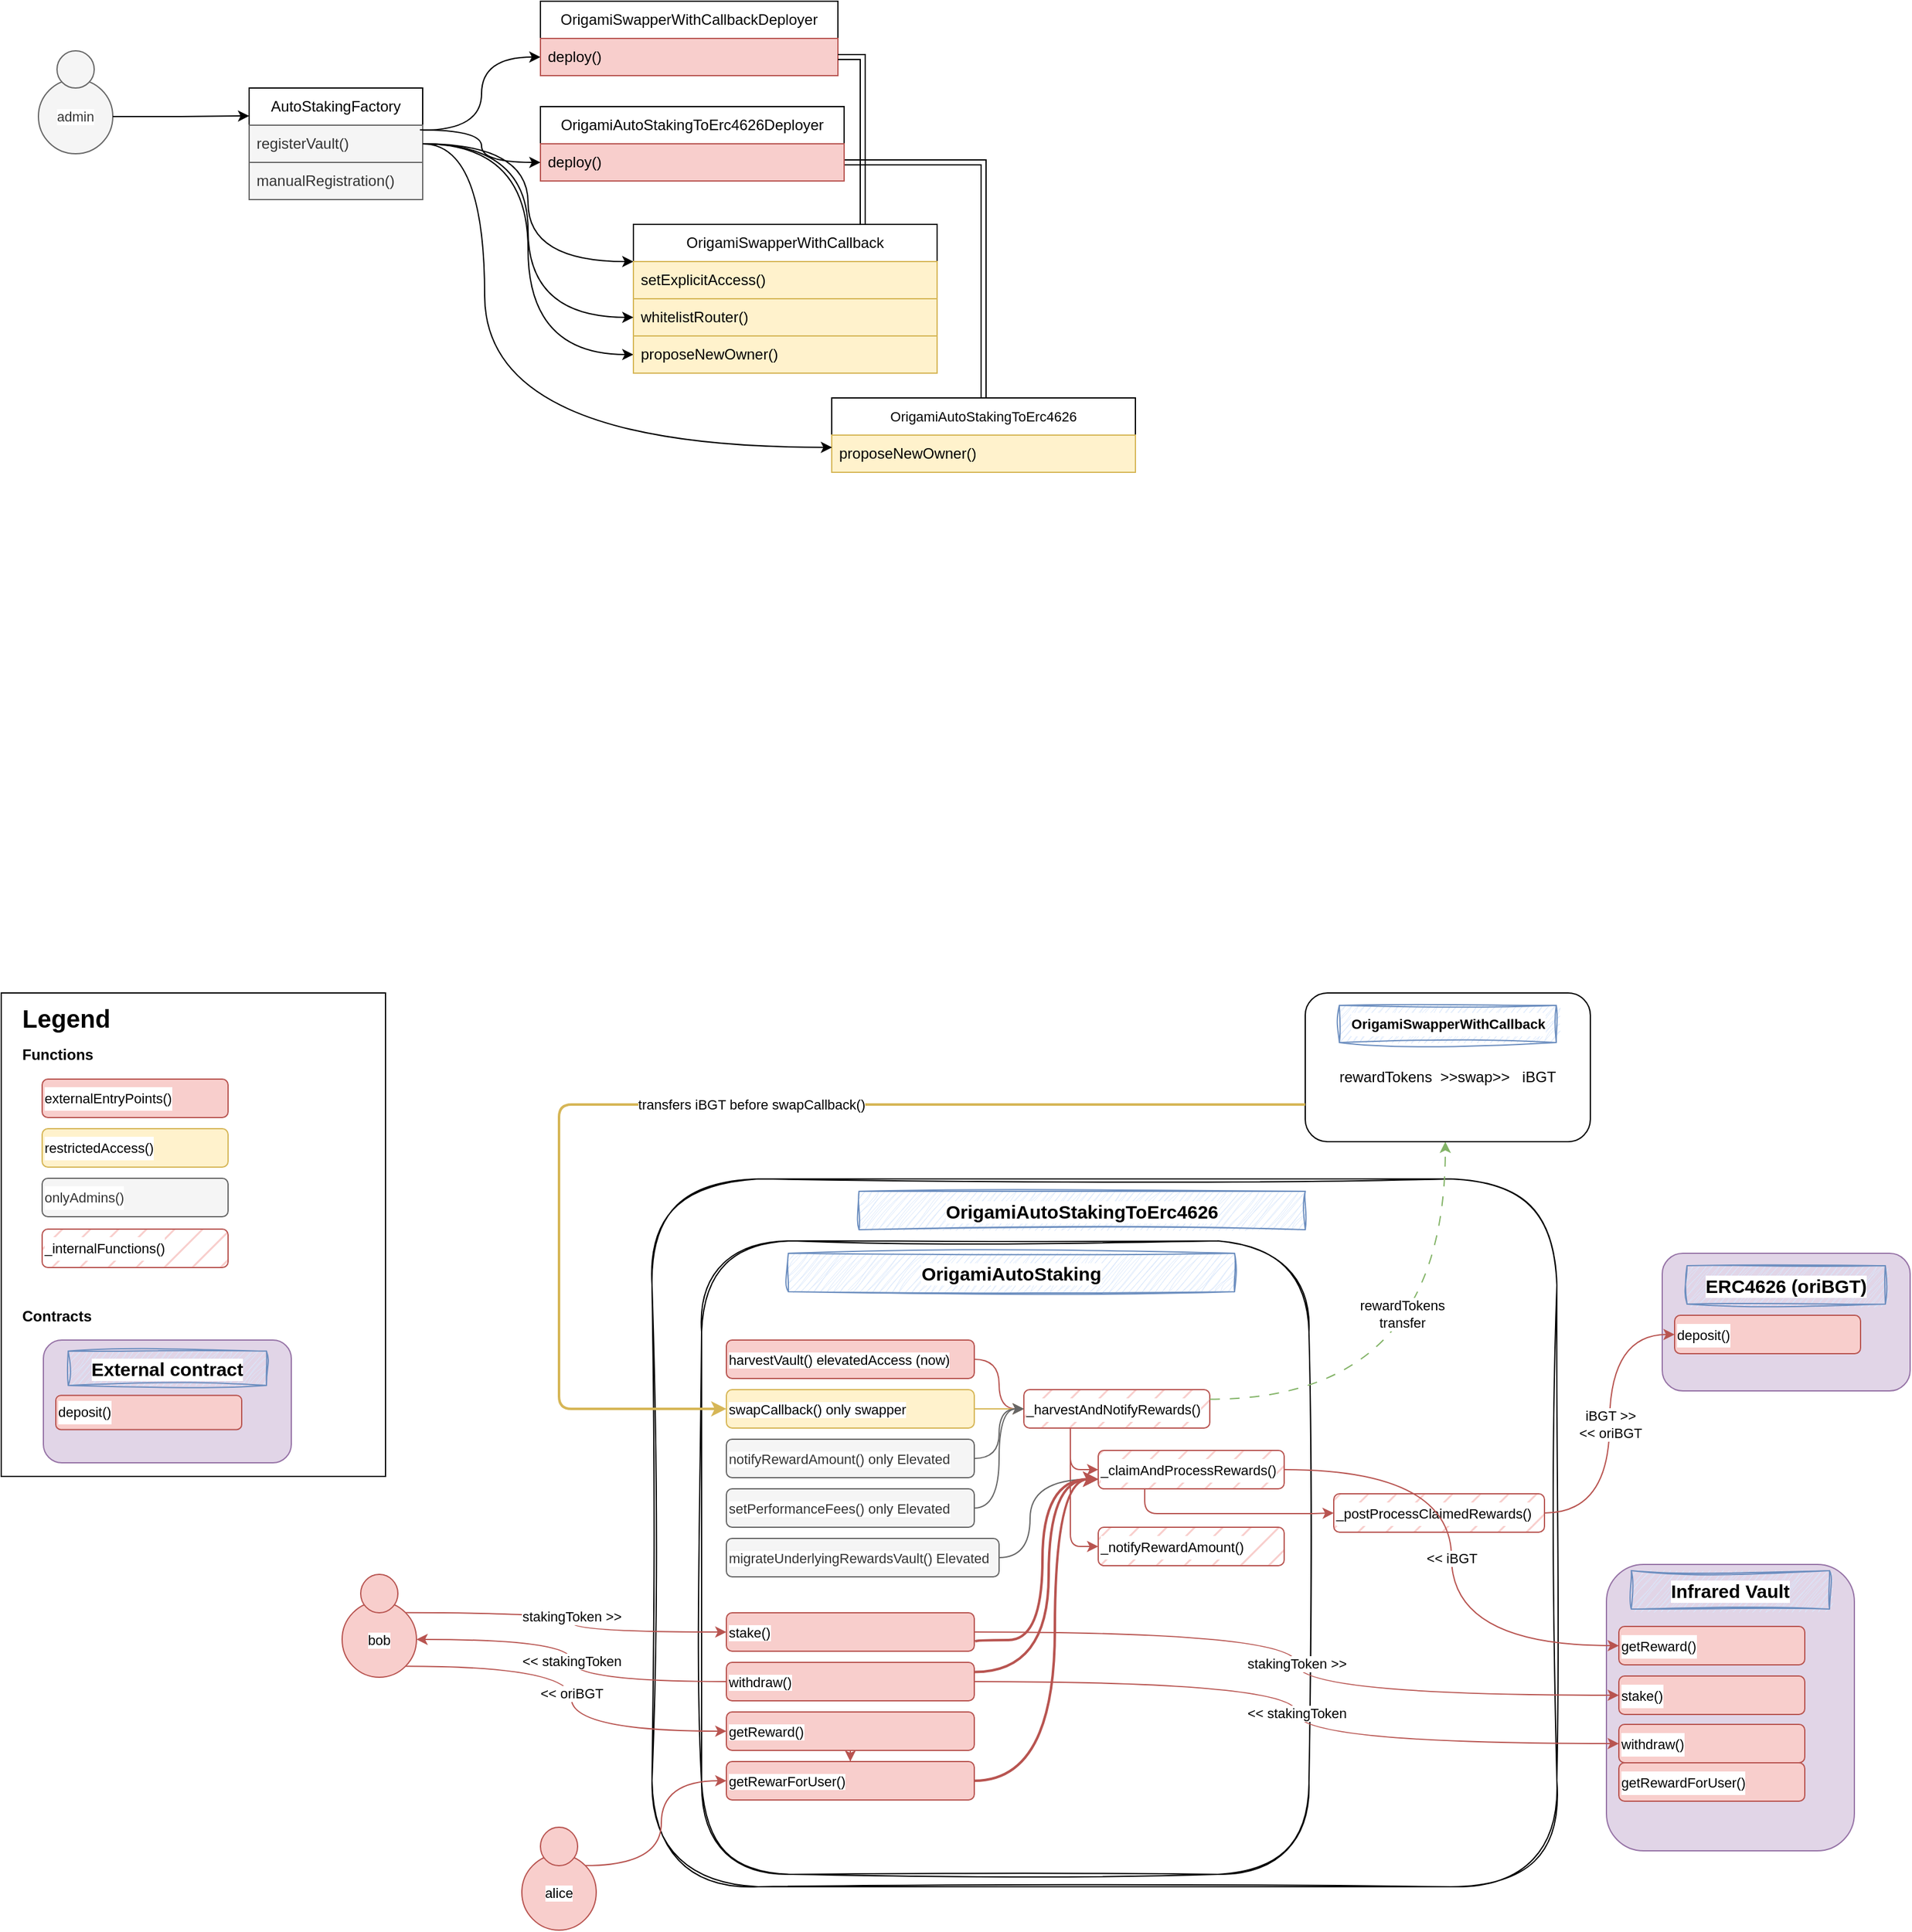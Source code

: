 <mxfile version="27.0.2">
  <diagram name="Page-1" id="32Vy3Me06aRy9Lsva1js">
    <mxGraphModel dx="2870" dy="1203" grid="1" gridSize="10" guides="1" tooltips="1" connect="1" arrows="1" fold="1" page="1" pageScale="1" pageWidth="850" pageHeight="1100" math="0" shadow="0">
      <root>
        <mxCell id="0" />
        <mxCell id="1" parent="0" />
        <mxCell id="oND8uqXEmlILKtB4z8An-140" value="" style="rounded=1;whiteSpace=wrap;html=1;fontFamily=Helvetica;fontSize=11;fontColor=default;labelBackgroundColor=default;sketch=1;curveFitting=1;jiggle=2;" parent="1" vertex="1">
          <mxGeometry x="395" y="1090" width="730" height="571" as="geometry" />
        </mxCell>
        <mxCell id="AB6jPQtodKQVOQrO7ifA-14" style="edgeStyle=orthogonalEdgeStyle;rounded=0;orthogonalLoop=1;jettySize=auto;html=1;exitX=1;exitY=0.133;exitDx=0;exitDy=0;curved=1;exitPerimeter=0;" parent="1" source="AB6jPQtodKQVOQrO7ifA-3" target="AB6jPQtodKQVOQrO7ifA-11" edge="1">
          <mxGeometry relative="1" as="geometry" />
        </mxCell>
        <mxCell id="MFXsXubU9WuHbZtoJDCH-28" style="edgeStyle=orthogonalEdgeStyle;shape=connector;curved=1;rounded=0;orthogonalLoop=1;jettySize=auto;html=1;exitX=1;exitY=0.5;exitDx=0;exitDy=0;entryX=0;entryY=0.5;entryDx=0;entryDy=0;strokeColor=default;align=center;verticalAlign=middle;fontFamily=Helvetica;fontSize=11;fontColor=default;labelBackgroundColor=default;endArrow=classic;" parent="1" source="AB6jPQtodKQVOQrO7ifA-2" target="MFXsXubU9WuHbZtoJDCH-27" edge="1">
          <mxGeometry relative="1" as="geometry" />
        </mxCell>
        <mxCell id="AB6jPQtodKQVOQrO7ifA-2" value="AutoStakingFactory" style="swimlane;fontStyle=0;childLayout=stackLayout;horizontal=1;startSize=30;horizontalStack=0;resizeParent=1;resizeParentMax=0;resizeLast=0;collapsible=1;marginBottom=0;whiteSpace=wrap;html=1;" parent="1" vertex="1">
          <mxGeometry x="70" y="210" width="140" height="90" as="geometry" />
        </mxCell>
        <mxCell id="AB6jPQtodKQVOQrO7ifA-3" value="registerVault()" style="text;strokeColor=#666666;fillColor=#f5f5f5;align=left;verticalAlign=middle;spacingLeft=4;spacingRight=4;overflow=hidden;points=[[0,0.5],[1,0.5]];portConstraint=eastwest;rotatable=0;whiteSpace=wrap;html=1;fontColor=#333333;" parent="AB6jPQtodKQVOQrO7ifA-2" vertex="1">
          <mxGeometry y="30" width="140" height="30" as="geometry" />
        </mxCell>
        <mxCell id="AB6jPQtodKQVOQrO7ifA-4" value="manualRegistration()" style="text;strokeColor=#666666;fillColor=#f5f5f5;align=left;verticalAlign=middle;spacingLeft=4;spacingRight=4;overflow=hidden;points=[[0,0.5],[1,0.5]];portConstraint=eastwest;rotatable=0;whiteSpace=wrap;html=1;fontColor=#333333;" parent="AB6jPQtodKQVOQrO7ifA-2" vertex="1">
          <mxGeometry y="60" width="140" height="30" as="geometry" />
        </mxCell>
        <mxCell id="AB6jPQtodKQVOQrO7ifA-15" style="edgeStyle=orthogonalEdgeStyle;rounded=0;orthogonalLoop=1;jettySize=auto;html=1;exitX=1;exitY=0.5;exitDx=0;exitDy=0;" parent="AB6jPQtodKQVOQrO7ifA-2" source="AB6jPQtodKQVOQrO7ifA-2" target="AB6jPQtodKQVOQrO7ifA-3" edge="1">
          <mxGeometry relative="1" as="geometry" />
        </mxCell>
        <mxCell id="AB6jPQtodKQVOQrO7ifA-10" value="&lt;div style=&quot;line-height: 19px;&quot;&gt;OrigamiSwapperWithCallbackDeployer&lt;/div&gt;" style="swimlane;fontStyle=0;childLayout=stackLayout;horizontal=1;startSize=30;horizontalStack=0;resizeParent=1;resizeParentMax=0;resizeLast=0;collapsible=1;marginBottom=0;whiteSpace=wrap;html=1;" parent="1" vertex="1">
          <mxGeometry x="305" y="140" width="240" height="60" as="geometry" />
        </mxCell>
        <mxCell id="AB6jPQtodKQVOQrO7ifA-11" value="deploy()" style="text;strokeColor=#b85450;fillColor=#f8cecc;align=left;verticalAlign=middle;spacingLeft=4;spacingRight=4;overflow=hidden;points=[[0,0.5],[1,0.5]];portConstraint=eastwest;rotatable=0;whiteSpace=wrap;html=1;" parent="AB6jPQtodKQVOQrO7ifA-10" vertex="1">
          <mxGeometry y="30" width="240" height="30" as="geometry" />
        </mxCell>
        <mxCell id="AB6jPQtodKQVOQrO7ifA-31" style="edgeStyle=orthogonalEdgeStyle;shape=link;curved=1;rounded=0;orthogonalLoop=1;jettySize=auto;html=1;exitX=1;exitY=0.5;exitDx=0;exitDy=0;entryX=0.5;entryY=0;entryDx=0;entryDy=0;strokeColor=default;align=center;verticalAlign=middle;fontFamily=Helvetica;fontSize=11;fontColor=default;labelBackgroundColor=default;endArrow=classic;" parent="1" source="AB6jPQtodKQVOQrO7ifA-7" target="MFXsXubU9WuHbZtoJDCH-29" edge="1">
          <mxGeometry relative="1" as="geometry">
            <mxPoint x="675" y="270" as="targetPoint" />
          </mxGeometry>
        </mxCell>
        <mxCell id="oND8uqXEmlILKtB4z8An-110" value="" style="rounded=1;whiteSpace=wrap;html=1;fontFamily=Helvetica;fontSize=11;fontColor=default;labelBackgroundColor=default;sketch=1;curveFitting=1;jiggle=2;" parent="1" vertex="1">
          <mxGeometry x="435" y="1140" width="490" height="511" as="geometry" />
        </mxCell>
        <mxCell id="oND8uqXEmlILKtB4z8An-111" value="&lt;font style=&quot;font-size: 15px;&quot;&gt;&lt;b&gt;OrigamiAutoStaking&lt;/b&gt;&lt;/font&gt;" style="text;html=1;align=center;verticalAlign=middle;whiteSpace=wrap;rounded=0;fontFamily=Helvetica;fontSize=11;labelBackgroundColor=default;fillColor=#dae8fc;strokeColor=#6c8ebf;fillStyle=auto;glass=0;sketch=1;curveFitting=1;jiggle=2;" parent="1" vertex="1">
          <mxGeometry x="505" y="1150" width="360" height="31" as="geometry" />
        </mxCell>
        <mxCell id="oND8uqXEmlILKtB4z8An-115" style="edgeStyle=orthogonalEdgeStyle;shape=connector;curved=1;rounded=0;orthogonalLoop=1;jettySize=auto;html=1;exitX=1;exitY=0.5;exitDx=0;exitDy=0;entryX=0;entryY=0.5;entryDx=0;entryDy=0;strokeColor=#b85450;align=center;verticalAlign=middle;fontFamily=Helvetica;fontSize=11;fontColor=default;labelBackgroundColor=default;endArrow=classic;fillColor=#f8cecc;" parent="1" source="oND8uqXEmlILKtB4z8An-112" target="oND8uqXEmlILKtB4z8An-114" edge="1">
          <mxGeometry relative="1" as="geometry" />
        </mxCell>
        <mxCell id="oND8uqXEmlILKtB4z8An-112" value="harvestVault() elevatedAccess (now)" style="rounded=1;whiteSpace=wrap;html=1;fontFamily=Helvetica;fontSize=11;labelBackgroundColor=default;fillColor=#f8cecc;strokeColor=#b85450;align=left;" parent="1" vertex="1">
          <mxGeometry x="455" y="1220" width="200" height="31" as="geometry" />
        </mxCell>
        <mxCell id="oND8uqXEmlILKtB4z8An-151" style="edgeStyle=orthogonalEdgeStyle;shape=connector;curved=1;rounded=0;orthogonalLoop=1;jettySize=auto;html=1;exitX=1;exitY=0.5;exitDx=0;exitDy=0;entryX=0;entryY=0.5;entryDx=0;entryDy=0;strokeColor=#d6b656;align=center;verticalAlign=middle;fontFamily=Helvetica;fontSize=11;fontColor=default;labelBackgroundColor=default;endArrow=classic;fillColor=#fff2cc;" parent="1" source="oND8uqXEmlILKtB4z8An-113" target="oND8uqXEmlILKtB4z8An-114" edge="1">
          <mxGeometry relative="1" as="geometry" />
        </mxCell>
        <mxCell id="oND8uqXEmlILKtB4z8An-113" value="swapCallback() only swapper" style="rounded=1;whiteSpace=wrap;html=1;fontFamily=Helvetica;fontSize=11;labelBackgroundColor=default;fillColor=#fff2cc;strokeColor=#d6b656;align=left;" parent="1" vertex="1">
          <mxGeometry x="455" y="1260" width="200" height="31" as="geometry" />
        </mxCell>
        <mxCell id="oND8uqXEmlILKtB4z8An-119" style="edgeStyle=orthogonalEdgeStyle;shape=connector;curved=0;rounded=1;orthogonalLoop=1;jettySize=auto;html=1;exitX=0.25;exitY=1;exitDx=0;exitDy=0;entryX=0;entryY=0.5;entryDx=0;entryDy=0;strokeColor=#b85450;align=center;verticalAlign=middle;fontFamily=Helvetica;fontSize=11;fontColor=default;labelBackgroundColor=default;endArrow=classic;fillColor=#f8cecc;" parent="1" source="oND8uqXEmlILKtB4z8An-114" target="oND8uqXEmlILKtB4z8An-116" edge="1">
          <mxGeometry relative="1" as="geometry" />
        </mxCell>
        <mxCell id="oND8uqXEmlILKtB4z8An-120" style="edgeStyle=orthogonalEdgeStyle;shape=connector;curved=0;rounded=1;orthogonalLoop=1;jettySize=auto;html=1;exitX=0.25;exitY=1;exitDx=0;exitDy=0;entryX=0;entryY=0.5;entryDx=0;entryDy=0;strokeColor=#b85450;align=center;verticalAlign=middle;fontFamily=Helvetica;fontSize=11;fontColor=default;labelBackgroundColor=default;endArrow=classic;fillColor=#f8cecc;" parent="1" source="oND8uqXEmlILKtB4z8An-114" target="oND8uqXEmlILKtB4z8An-118" edge="1">
          <mxGeometry relative="1" as="geometry" />
        </mxCell>
        <mxCell id="oND8uqXEmlILKtB4z8An-114" value="&lt;div style=&quot;line-height: 19px;&quot;&gt;_harvestAndNotifyRewards()&lt;/div&gt;" style="rounded=1;whiteSpace=wrap;html=1;fontFamily=Helvetica;fontSize=11;labelBackgroundColor=default;align=left;fillColor=#f8cecc;strokeColor=#b85450;fillStyle=hatch;glass=0;" parent="1" vertex="1">
          <mxGeometry x="695" y="1260" width="150" height="31" as="geometry" />
        </mxCell>
        <mxCell id="oND8uqXEmlILKtB4z8An-127" style="edgeStyle=orthogonalEdgeStyle;shape=connector;curved=0;rounded=1;orthogonalLoop=1;jettySize=auto;html=1;exitX=0.25;exitY=1;exitDx=0;exitDy=0;entryX=0;entryY=0.5;entryDx=0;entryDy=0;strokeColor=#b85450;align=center;verticalAlign=middle;fontFamily=Helvetica;fontSize=11;fontColor=default;labelBackgroundColor=default;endArrow=classic;fillColor=#f8cecc;" parent="1" source="oND8uqXEmlILKtB4z8An-116" target="oND8uqXEmlILKtB4z8An-125" edge="1">
          <mxGeometry relative="1" as="geometry" />
        </mxCell>
        <mxCell id="MFXsXubU9WuHbZtoJDCH-5" value="rewardTokens&lt;div&gt;transfer&lt;/div&gt;" style="edgeStyle=orthogonalEdgeStyle;rounded=0;orthogonalLoop=1;jettySize=auto;html=1;exitX=1;exitY=0.25;exitDx=0;exitDy=0;curved=1;dashed=1;dashPattern=8 8;fillColor=#d5e8d4;strokeColor=#82b366;" parent="1" source="oND8uqXEmlILKtB4z8An-114" target="MFXsXubU9WuHbZtoJDCH-1" edge="1">
          <mxGeometry x="0.299" y="35" relative="1" as="geometry">
            <Array as="points">
              <mxPoint x="1035" y="1268" />
            </Array>
            <mxPoint as="offset" />
          </mxGeometry>
        </mxCell>
        <mxCell id="oND8uqXEmlILKtB4z8An-116" value="&lt;div style=&quot;line-height: 19px;&quot;&gt;&lt;div style=&quot;line-height: 19px;&quot;&gt;_claimAndProcessRewards()&lt;/div&gt;&lt;/div&gt;" style="rounded=1;whiteSpace=wrap;html=1;fontFamily=Helvetica;fontSize=11;labelBackgroundColor=default;align=left;fillColor=#f8cecc;strokeColor=#b85450;fillStyle=hatch;glass=0;" parent="1" vertex="1">
          <mxGeometry x="755" y="1309" width="150" height="31" as="geometry" />
        </mxCell>
        <mxCell id="oND8uqXEmlILKtB4z8An-118" value="&lt;div style=&quot;line-height: 19px;&quot;&gt;&lt;div style=&quot;line-height: 19px;&quot;&gt;&lt;div style=&quot;line-height: 19px;&quot;&gt;_notifyRewardAmount()&lt;/div&gt;&lt;/div&gt;&lt;/div&gt;" style="rounded=1;whiteSpace=wrap;html=1;fontFamily=Helvetica;fontSize=11;labelBackgroundColor=default;align=left;fillColor=#f8cecc;strokeColor=#b85450;fillStyle=hatch;glass=0;" parent="1" vertex="1">
          <mxGeometry x="755" y="1371" width="150" height="31" as="geometry" />
        </mxCell>
        <mxCell id="oND8uqXEmlILKtB4z8An-125" value="&lt;div style=&quot;line-height: 19px;&quot;&gt;&lt;div style=&quot;line-height: 19px;&quot;&gt;&lt;div style=&quot;line-height: 19px;&quot;&gt;_postProcessClaimedRewards()&lt;/div&gt;&lt;/div&gt;&lt;/div&gt;" style="rounded=1;whiteSpace=wrap;html=1;fontFamily=Helvetica;fontSize=11;labelBackgroundColor=default;align=left;fillColor=#f8cecc;strokeColor=#b85450;fillStyle=hatch;glass=0;" parent="1" vertex="1">
          <mxGeometry x="945" y="1344" width="170" height="31" as="geometry" />
        </mxCell>
        <mxCell id="oND8uqXEmlILKtB4z8An-141" value="&lt;font style=&quot;font-size: 15px;&quot;&gt;&lt;b&gt;OrigamiAutoStakingToErc4626&lt;/b&gt;&lt;/font&gt;" style="text;html=1;align=center;verticalAlign=middle;whiteSpace=wrap;rounded=0;fontFamily=Helvetica;fontSize=11;labelBackgroundColor=default;fillColor=#dae8fc;strokeColor=#6c8ebf;fillStyle=auto;glass=0;sketch=1;curveFitting=1;jiggle=2;" parent="1" vertex="1">
          <mxGeometry x="562" y="1100" width="360" height="31" as="geometry" />
        </mxCell>
        <mxCell id="oND8uqXEmlILKtB4z8An-145" value="" style="group" parent="1" vertex="1" connectable="0">
          <mxGeometry x="1165" y="1401" width="200" height="231" as="geometry" />
        </mxCell>
        <mxCell id="oND8uqXEmlILKtB4z8An-121" value="" style="rounded=1;whiteSpace=wrap;html=1;fontFamily=Helvetica;fontSize=11;labelBackgroundColor=default;fillColor=#e1d5e7;strokeColor=#9673a6;" parent="oND8uqXEmlILKtB4z8An-145" vertex="1">
          <mxGeometry width="200" height="231" as="geometry" />
        </mxCell>
        <mxCell id="oND8uqXEmlILKtB4z8An-122" value="&lt;font style=&quot;font-size: 15px;&quot;&gt;&lt;b&gt;Infrared Vault&lt;/b&gt;&lt;/font&gt;" style="text;html=1;align=center;verticalAlign=middle;whiteSpace=wrap;rounded=0;fontFamily=Helvetica;fontSize=11;labelBackgroundColor=default;fillColor=#dae8fc;strokeColor=#6c8ebf;fillStyle=auto;glass=0;sketch=1;curveFitting=1;jiggle=2;" parent="oND8uqXEmlILKtB4z8An-145" vertex="1">
          <mxGeometry x="20" y="5" width="160" height="31" as="geometry" />
        </mxCell>
        <mxCell id="oND8uqXEmlILKtB4z8An-123" value="&lt;div style=&quot;line-height: 19px;&quot;&gt;getReward()&lt;/div&gt;" style="rounded=1;whiteSpace=wrap;html=1;fontFamily=Helvetica;fontSize=11;labelBackgroundColor=default;align=left;fillColor=#f8cecc;strokeColor=#b85450;fillStyle=auto;glass=0;" parent="oND8uqXEmlILKtB4z8An-145" vertex="1">
          <mxGeometry x="10" y="50" width="150" height="31" as="geometry" />
        </mxCell>
        <mxCell id="oND8uqXEmlILKtB4z8An-166" value="&lt;div style=&quot;line-height: 19px;&quot;&gt;stake()&lt;/div&gt;" style="rounded=1;whiteSpace=wrap;html=1;fontFamily=Helvetica;fontSize=11;labelBackgroundColor=default;align=left;fillColor=#f8cecc;strokeColor=#b85450;fillStyle=auto;glass=0;" parent="oND8uqXEmlILKtB4z8An-145" vertex="1">
          <mxGeometry x="10" y="90" width="150" height="31" as="geometry" />
        </mxCell>
        <mxCell id="oND8uqXEmlILKtB4z8An-173" value="&lt;div style=&quot;line-height: 19px;&quot;&gt;withdraw()&lt;/div&gt;" style="rounded=1;whiteSpace=wrap;html=1;fontFamily=Helvetica;fontSize=11;labelBackgroundColor=default;align=left;fillColor=#f8cecc;strokeColor=#b85450;fillStyle=auto;glass=0;" parent="oND8uqXEmlILKtB4z8An-145" vertex="1">
          <mxGeometry x="10" y="129" width="150" height="31" as="geometry" />
        </mxCell>
        <mxCell id="oND8uqXEmlILKtB4z8An-186" value="&lt;div style=&quot;line-height: 19px;&quot;&gt;getRewardForUser()&lt;/div&gt;" style="rounded=1;whiteSpace=wrap;html=1;fontFamily=Helvetica;fontSize=11;labelBackgroundColor=default;align=left;fillColor=#f8cecc;strokeColor=#b85450;fillStyle=auto;glass=0;" parent="oND8uqXEmlILKtB4z8An-145" vertex="1">
          <mxGeometry x="10" y="160" width="150" height="31" as="geometry" />
        </mxCell>
        <mxCell id="oND8uqXEmlILKtB4z8An-124" value="&amp;lt;&amp;lt; iBGT" style="edgeStyle=orthogonalEdgeStyle;shape=connector;curved=1;rounded=0;orthogonalLoop=1;jettySize=auto;html=1;exitX=1;exitY=0.5;exitDx=0;exitDy=0;entryX=0;entryY=0.5;entryDx=0;entryDy=0;strokeColor=#b85450;align=center;verticalAlign=middle;fontFamily=Helvetica;fontSize=11;fontColor=default;labelBackgroundColor=default;endArrow=classic;fillColor=#f8cecc;" parent="1" source="oND8uqXEmlILKtB4z8An-116" target="oND8uqXEmlILKtB4z8An-123" edge="1">
          <mxGeometry relative="1" as="geometry" />
        </mxCell>
        <mxCell id="oND8uqXEmlILKtB4z8An-146" value="" style="group" parent="1" vertex="1" connectable="0">
          <mxGeometry x="1210" y="1150" width="200" height="111" as="geometry" />
        </mxCell>
        <mxCell id="oND8uqXEmlILKtB4z8An-147" value="" style="rounded=1;whiteSpace=wrap;html=1;fontFamily=Helvetica;fontSize=11;labelBackgroundColor=default;fillColor=#e1d5e7;strokeColor=#9673a6;" parent="oND8uqXEmlILKtB4z8An-146" vertex="1">
          <mxGeometry width="200" height="111" as="geometry" />
        </mxCell>
        <mxCell id="oND8uqXEmlILKtB4z8An-148" value="&lt;font style=&quot;font-size: 15px;&quot;&gt;&lt;b&gt;ERC4626 (oriBGT)&lt;/b&gt;&lt;/font&gt;" style="text;html=1;align=center;verticalAlign=middle;whiteSpace=wrap;rounded=0;fontFamily=Helvetica;fontSize=11;labelBackgroundColor=default;fillColor=#dae8fc;strokeColor=#6c8ebf;fillStyle=auto;glass=0;sketch=1;curveFitting=1;jiggle=2;" parent="oND8uqXEmlILKtB4z8An-146" vertex="1">
          <mxGeometry x="20" y="10" width="160" height="31" as="geometry" />
        </mxCell>
        <mxCell id="oND8uqXEmlILKtB4z8An-149" value="&lt;div style=&quot;line-height: 19px;&quot;&gt;deposit()&lt;/div&gt;" style="rounded=1;whiteSpace=wrap;html=1;fontFamily=Helvetica;fontSize=11;labelBackgroundColor=default;align=left;fillColor=#f8cecc;strokeColor=#b85450;fillStyle=auto;glass=0;" parent="oND8uqXEmlILKtB4z8An-146" vertex="1">
          <mxGeometry x="10" y="50" width="150" height="31" as="geometry" />
        </mxCell>
        <mxCell id="oND8uqXEmlILKtB4z8An-153" style="edgeStyle=orthogonalEdgeStyle;shape=connector;curved=1;rounded=0;orthogonalLoop=1;jettySize=auto;html=1;exitX=1;exitY=0.5;exitDx=0;exitDy=0;entryX=0;entryY=0.5;entryDx=0;entryDy=0;strokeColor=#666666;align=center;verticalAlign=middle;fontFamily=Helvetica;fontSize=11;fontColor=default;labelBackgroundColor=default;endArrow=classic;fillColor=#f5f5f5;" parent="1" source="oND8uqXEmlILKtB4z8An-152" target="oND8uqXEmlILKtB4z8An-114" edge="1">
          <mxGeometry relative="1" as="geometry" />
        </mxCell>
        <mxCell id="oND8uqXEmlILKtB4z8An-152" value="notifyRewardAmount() only Elevated" style="rounded=1;whiteSpace=wrap;html=1;fontFamily=Helvetica;fontSize=11;labelBackgroundColor=default;fillColor=#f5f5f5;strokeColor=#666666;align=left;fontColor=#333333;" parent="1" vertex="1">
          <mxGeometry x="455" y="1300" width="200" height="31" as="geometry" />
        </mxCell>
        <mxCell id="oND8uqXEmlILKtB4z8An-155" style="edgeStyle=orthogonalEdgeStyle;shape=connector;curved=1;rounded=0;orthogonalLoop=1;jettySize=auto;html=1;exitX=1;exitY=0.5;exitDx=0;exitDy=0;entryX=0;entryY=0.5;entryDx=0;entryDy=0;strokeColor=#666666;align=center;verticalAlign=middle;fontFamily=Helvetica;fontSize=11;fontColor=default;labelBackgroundColor=default;endArrow=classic;fillColor=#f5f5f5;" parent="1" source="oND8uqXEmlILKtB4z8An-154" target="oND8uqXEmlILKtB4z8An-114" edge="1">
          <mxGeometry relative="1" as="geometry" />
        </mxCell>
        <mxCell id="oND8uqXEmlILKtB4z8An-154" value="setPerformanceFees() only Elevated" style="rounded=1;whiteSpace=wrap;html=1;fontFamily=Helvetica;fontSize=11;labelBackgroundColor=default;fillColor=#f5f5f5;strokeColor=#666666;align=left;fontColor=#333333;" parent="1" vertex="1">
          <mxGeometry x="455" y="1340" width="200" height="31" as="geometry" />
        </mxCell>
        <mxCell id="oND8uqXEmlILKtB4z8An-158" style="edgeStyle=orthogonalEdgeStyle;shape=connector;curved=1;rounded=0;orthogonalLoop=1;jettySize=auto;html=1;exitX=1;exitY=0.5;exitDx=0;exitDy=0;entryX=0;entryY=0.75;entryDx=0;entryDy=0;strokeColor=#666666;align=center;verticalAlign=middle;fontFamily=Helvetica;fontSize=11;fontColor=default;labelBackgroundColor=default;endArrow=classic;fillColor=#f5f5f5;" parent="1" source="oND8uqXEmlILKtB4z8An-157" target="oND8uqXEmlILKtB4z8An-116" edge="1">
          <mxGeometry relative="1" as="geometry">
            <mxPoint x="715" y="1445" as="targetPoint" />
            <Array as="points">
              <mxPoint x="700" y="1396" />
              <mxPoint x="700" y="1332" />
            </Array>
          </mxGeometry>
        </mxCell>
        <mxCell id="oND8uqXEmlILKtB4z8An-157" value="migrateUnderlyingRewardsVault() Elevated" style="rounded=1;whiteSpace=wrap;html=1;fontFamily=Helvetica;fontSize=11;labelBackgroundColor=default;fillColor=#f5f5f5;strokeColor=#666666;align=left;fontColor=#333333;" parent="1" vertex="1">
          <mxGeometry x="455" y="1380" width="220" height="31" as="geometry" />
        </mxCell>
        <mxCell id="oND8uqXEmlILKtB4z8An-168" value="stakingToken &amp;gt;&amp;gt;" style="edgeStyle=orthogonalEdgeStyle;shape=connector;curved=1;rounded=0;orthogonalLoop=1;jettySize=auto;html=1;exitX=1;exitY=0.5;exitDx=0;exitDy=0;entryX=0;entryY=0.5;entryDx=0;entryDy=0;strokeColor=#b85450;align=center;verticalAlign=middle;fontFamily=Helvetica;fontSize=11;fontColor=default;labelBackgroundColor=default;endArrow=classic;fillColor=#f8cecc;" parent="1" source="oND8uqXEmlILKtB4z8An-160" target="oND8uqXEmlILKtB4z8An-166" edge="1">
          <mxGeometry relative="1" as="geometry" />
        </mxCell>
        <mxCell id="oND8uqXEmlILKtB4z8An-169" style="edgeStyle=orthogonalEdgeStyle;shape=connector;curved=1;rounded=0;orthogonalLoop=1;jettySize=auto;html=1;exitX=1;exitY=0.75;exitDx=0;exitDy=0;entryX=0;entryY=0.75;entryDx=0;entryDy=0;strokeColor=#b85450;align=center;verticalAlign=middle;fontFamily=Helvetica;fontSize=11;fontColor=default;labelBackgroundColor=default;endArrow=classic;fillColor=#f8cecc;strokeWidth=2;" parent="1" source="oND8uqXEmlILKtB4z8An-160" target="oND8uqXEmlILKtB4z8An-116" edge="1">
          <mxGeometry relative="1" as="geometry">
            <Array as="points">
              <mxPoint x="655" y="1462" />
              <mxPoint x="710" y="1462" />
              <mxPoint x="710" y="1332" />
            </Array>
          </mxGeometry>
        </mxCell>
        <mxCell id="oND8uqXEmlILKtB4z8An-160" value="stake()" style="rounded=1;whiteSpace=wrap;html=1;fontFamily=Helvetica;fontSize=11;labelBackgroundColor=default;fillColor=#f8cecc;strokeColor=#b85450;align=left;" parent="1" vertex="1">
          <mxGeometry x="455" y="1440" width="200" height="31" as="geometry" />
        </mxCell>
        <mxCell id="oND8uqXEmlILKtB4z8An-161" value="" style="group" parent="1" vertex="1" connectable="0">
          <mxGeometry x="145" y="1401" width="60" height="91" as="geometry" />
        </mxCell>
        <mxCell id="oND8uqXEmlILKtB4z8An-162" value="bob" style="ellipse;whiteSpace=wrap;html=1;aspect=fixed;fontFamily=Helvetica;fontSize=11;labelBackgroundColor=default;fillColor=#f8cecc;strokeColor=#b85450;" parent="oND8uqXEmlILKtB4z8An-161" vertex="1">
          <mxGeometry y="30" width="60" height="61" as="geometry" />
        </mxCell>
        <mxCell id="oND8uqXEmlILKtB4z8An-163" value="" style="ellipse;whiteSpace=wrap;html=1;aspect=fixed;fontFamily=Helvetica;fontSize=11;labelBackgroundColor=default;fillColor=#f8cecc;strokeColor=#b85450;" parent="oND8uqXEmlILKtB4z8An-161" vertex="1">
          <mxGeometry x="15" y="8" width="30" height="31" as="geometry" />
        </mxCell>
        <mxCell id="oND8uqXEmlILKtB4z8An-164" value="stakingToken &amp;gt;&amp;gt;" style="edgeStyle=orthogonalEdgeStyle;shape=connector;curved=1;rounded=0;orthogonalLoop=1;jettySize=auto;html=1;exitX=1;exitY=0;exitDx=0;exitDy=0;entryX=0;entryY=0.5;entryDx=0;entryDy=0;strokeColor=#b85450;align=center;verticalAlign=middle;fontFamily=Helvetica;fontSize=11;fontColor=default;labelBackgroundColor=default;endArrow=classic;fillColor=#f8cecc;" parent="1" source="oND8uqXEmlILKtB4z8An-162" target="oND8uqXEmlILKtB4z8An-160" edge="1">
          <mxGeometry relative="1" as="geometry" />
        </mxCell>
        <mxCell id="oND8uqXEmlILKtB4z8An-171" value="&amp;lt;&amp;lt; stakingToken" style="edgeStyle=orthogonalEdgeStyle;shape=connector;curved=1;rounded=0;orthogonalLoop=1;jettySize=auto;html=1;exitX=0;exitY=0.5;exitDx=0;exitDy=0;entryX=1;entryY=0.5;entryDx=0;entryDy=0;strokeColor=#b85450;align=center;verticalAlign=middle;fontFamily=Helvetica;fontSize=11;fontColor=default;labelBackgroundColor=default;endArrow=classic;fillColor=#f8cecc;" parent="1" source="oND8uqXEmlILKtB4z8An-165" target="oND8uqXEmlILKtB4z8An-162" edge="1">
          <mxGeometry relative="1" as="geometry" />
        </mxCell>
        <mxCell id="oND8uqXEmlILKtB4z8An-172" style="edgeStyle=orthogonalEdgeStyle;shape=connector;curved=1;rounded=0;orthogonalLoop=1;jettySize=auto;html=1;exitX=1;exitY=0.25;exitDx=0;exitDy=0;entryX=0;entryY=0.75;entryDx=0;entryDy=0;strokeColor=#b85450;align=center;verticalAlign=middle;fontFamily=Helvetica;fontSize=11;fontColor=default;labelBackgroundColor=default;endArrow=classic;fillColor=#f8cecc;strokeWidth=2;" parent="1" source="oND8uqXEmlILKtB4z8An-165" target="oND8uqXEmlILKtB4z8An-116" edge="1">
          <mxGeometry relative="1" as="geometry">
            <Array as="points">
              <mxPoint x="715" y="1488" />
              <mxPoint x="715" y="1332" />
            </Array>
          </mxGeometry>
        </mxCell>
        <mxCell id="oND8uqXEmlILKtB4z8An-174" value="&amp;lt;&amp;lt; stakingToken" style="edgeStyle=orthogonalEdgeStyle;shape=connector;curved=1;rounded=0;orthogonalLoop=1;jettySize=auto;html=1;exitX=1;exitY=0.5;exitDx=0;exitDy=0;entryX=0;entryY=0.5;entryDx=0;entryDy=0;strokeColor=#b85450;align=center;verticalAlign=middle;fontFamily=Helvetica;fontSize=11;fontColor=default;labelBackgroundColor=default;endArrow=classic;fillColor=#f8cecc;" parent="1" source="oND8uqXEmlILKtB4z8An-165" target="oND8uqXEmlILKtB4z8An-173" edge="1">
          <mxGeometry relative="1" as="geometry" />
        </mxCell>
        <mxCell id="oND8uqXEmlILKtB4z8An-165" value="withdraw()" style="rounded=1;whiteSpace=wrap;html=1;fontFamily=Helvetica;fontSize=11;labelBackgroundColor=default;fillColor=#f8cecc;strokeColor=#b85450;align=left;" parent="1" vertex="1">
          <mxGeometry x="455" y="1480" width="200" height="31" as="geometry" />
        </mxCell>
        <mxCell id="oND8uqXEmlILKtB4z8An-185" style="edgeStyle=orthogonalEdgeStyle;shape=connector;curved=1;rounded=0;orthogonalLoop=1;jettySize=auto;html=1;exitX=0.5;exitY=1;exitDx=0;exitDy=0;strokeColor=#b85450;align=center;verticalAlign=middle;fontFamily=Helvetica;fontSize=11;fontColor=default;labelBackgroundColor=default;endArrow=classic;fillColor=#f8cecc;" parent="1" source="oND8uqXEmlILKtB4z8An-175" target="oND8uqXEmlILKtB4z8An-176" edge="1">
          <mxGeometry relative="1" as="geometry" />
        </mxCell>
        <mxCell id="oND8uqXEmlILKtB4z8An-175" value="getReward()" style="rounded=1;whiteSpace=wrap;html=1;fontFamily=Helvetica;fontSize=11;labelBackgroundColor=default;fillColor=#f8cecc;strokeColor=#b85450;align=left;" parent="1" vertex="1">
          <mxGeometry x="455" y="1520" width="200" height="31" as="geometry" />
        </mxCell>
        <mxCell id="oND8uqXEmlILKtB4z8An-184" style="edgeStyle=orthogonalEdgeStyle;shape=connector;curved=1;rounded=0;orthogonalLoop=1;jettySize=auto;html=1;exitX=1;exitY=0.5;exitDx=0;exitDy=0;entryX=0;entryY=0.75;entryDx=0;entryDy=0;strokeColor=#b85450;align=center;verticalAlign=middle;fontFamily=Helvetica;fontSize=11;fontColor=default;labelBackgroundColor=default;endArrow=classic;fillColor=#f8cecc;strokeWidth=2;" parent="1" source="oND8uqXEmlILKtB4z8An-176" target="oND8uqXEmlILKtB4z8An-116" edge="1">
          <mxGeometry relative="1" as="geometry">
            <Array as="points">
              <mxPoint x="720" y="1576" />
              <mxPoint x="720" y="1332" />
            </Array>
          </mxGeometry>
        </mxCell>
        <mxCell id="oND8uqXEmlILKtB4z8An-176" value="getRewarForUser()" style="rounded=1;whiteSpace=wrap;html=1;fontFamily=Helvetica;fontSize=11;labelBackgroundColor=default;fillColor=#f8cecc;strokeColor=#b85450;align=left;" parent="1" vertex="1">
          <mxGeometry x="455" y="1560" width="200" height="31" as="geometry" />
        </mxCell>
        <mxCell id="oND8uqXEmlILKtB4z8An-179" value="&amp;lt;&amp;lt; oriBGT" style="edgeStyle=orthogonalEdgeStyle;shape=connector;curved=1;rounded=0;orthogonalLoop=1;jettySize=auto;html=1;exitX=1;exitY=1;exitDx=0;exitDy=0;entryX=0;entryY=0.5;entryDx=0;entryDy=0;strokeColor=#b85450;align=center;verticalAlign=middle;fontFamily=Helvetica;fontSize=11;fontColor=default;labelBackgroundColor=default;endArrow=classic;fillColor=#f8cecc;" parent="1" source="oND8uqXEmlILKtB4z8An-162" target="oND8uqXEmlILKtB4z8An-175" edge="1">
          <mxGeometry relative="1" as="geometry" />
        </mxCell>
        <mxCell id="oND8uqXEmlILKtB4z8An-180" value="" style="group" parent="1" vertex="1" connectable="0">
          <mxGeometry x="290" y="1605" width="60" height="91" as="geometry" />
        </mxCell>
        <mxCell id="oND8uqXEmlILKtB4z8An-181" value="alice" style="ellipse;whiteSpace=wrap;html=1;aspect=fixed;fontFamily=Helvetica;fontSize=11;labelBackgroundColor=default;fillColor=#f8cecc;strokeColor=#b85450;" parent="oND8uqXEmlILKtB4z8An-180" vertex="1">
          <mxGeometry y="30" width="60" height="61" as="geometry" />
        </mxCell>
        <mxCell id="oND8uqXEmlILKtB4z8An-182" value="" style="ellipse;whiteSpace=wrap;html=1;aspect=fixed;fontFamily=Helvetica;fontSize=11;labelBackgroundColor=default;fillColor=#f8cecc;strokeColor=#b85450;" parent="oND8uqXEmlILKtB4z8An-180" vertex="1">
          <mxGeometry x="15" y="8" width="30" height="31" as="geometry" />
        </mxCell>
        <mxCell id="oND8uqXEmlILKtB4z8An-183" style="edgeStyle=orthogonalEdgeStyle;shape=connector;curved=1;rounded=0;orthogonalLoop=1;jettySize=auto;html=1;exitX=1;exitY=0;exitDx=0;exitDy=0;entryX=0;entryY=0.5;entryDx=0;entryDy=0;strokeColor=#b85450;align=center;verticalAlign=middle;fontFamily=Helvetica;fontSize=11;fontColor=default;labelBackgroundColor=default;endArrow=classic;fillColor=#f8cecc;" parent="1" source="oND8uqXEmlILKtB4z8An-181" target="oND8uqXEmlILKtB4z8An-176" edge="1">
          <mxGeometry relative="1" as="geometry" />
        </mxCell>
        <mxCell id="MFXsXubU9WuHbZtoJDCH-3" value="" style="group" parent="1" vertex="1" connectable="0">
          <mxGeometry x="922" y="940" width="230" height="120" as="geometry" />
        </mxCell>
        <mxCell id="MFXsXubU9WuHbZtoJDCH-1" value="&lt;div&gt;&lt;br&gt;&lt;/div&gt;&lt;div&gt;rewardTokens&amp;nbsp; &amp;gt;&amp;gt;swap&amp;gt;&amp;gt;&amp;nbsp; &amp;nbsp;iBGT&lt;/div&gt;" style="rounded=1;whiteSpace=wrap;html=1;" parent="MFXsXubU9WuHbZtoJDCH-3" vertex="1">
          <mxGeometry width="230" height="120" as="geometry" />
        </mxCell>
        <mxCell id="MFXsXubU9WuHbZtoJDCH-2" value="&lt;div style=&quot;line-height: 19px;&quot;&gt;&lt;b&gt;OrigamiSwapperWithCallback&lt;/b&gt;&lt;/div&gt;" style="text;html=1;align=center;verticalAlign=middle;whiteSpace=wrap;rounded=0;fontFamily=Helvetica;fontSize=11;labelBackgroundColor=default;fillColor=#dae8fc;strokeColor=#6c8ebf;fillStyle=auto;glass=0;sketch=1;curveFitting=1;jiggle=2;" parent="MFXsXubU9WuHbZtoJDCH-3" vertex="1">
          <mxGeometry x="27.5" y="10" width="175" height="30" as="geometry" />
        </mxCell>
        <mxCell id="MFXsXubU9WuHbZtoJDCH-6" value="" style="group" parent="1" vertex="1" connectable="0">
          <mxGeometry x="-100" y="173" width="60" height="90" as="geometry" />
        </mxCell>
        <mxCell id="MFXsXubU9WuHbZtoJDCH-7" value="admin" style="ellipse;whiteSpace=wrap;html=1;aspect=fixed;fontFamily=Helvetica;fontSize=11;labelBackgroundColor=default;fillColor=#f5f5f5;strokeColor=#666666;fontColor=#333333;" parent="MFXsXubU9WuHbZtoJDCH-6" vertex="1">
          <mxGeometry y="30" width="60" height="60" as="geometry" />
        </mxCell>
        <mxCell id="MFXsXubU9WuHbZtoJDCH-8" value="" style="ellipse;whiteSpace=wrap;html=1;aspect=fixed;fontFamily=Helvetica;fontSize=11;labelBackgroundColor=default;fillColor=#f5f5f5;strokeColor=#666666;fontColor=#333333;" parent="MFXsXubU9WuHbZtoJDCH-6" vertex="1">
          <mxGeometry x="15" y="7" width="30" height="30" as="geometry" />
        </mxCell>
        <mxCell id="MFXsXubU9WuHbZtoJDCH-9" style="edgeStyle=orthogonalEdgeStyle;rounded=0;orthogonalLoop=1;jettySize=auto;html=1;exitX=1;exitY=0.5;exitDx=0;exitDy=0;entryX=0;entryY=0.25;entryDx=0;entryDy=0;" parent="1" source="MFXsXubU9WuHbZtoJDCH-7" target="AB6jPQtodKQVOQrO7ifA-2" edge="1">
          <mxGeometry relative="1" as="geometry" />
        </mxCell>
        <mxCell id="AB6jPQtodKQVOQrO7ifA-6" value="&lt;div style=&quot;line-height: 19px;&quot;&gt;OrigamiAutoStakingToErc4626Deployer&lt;/div&gt;" style="swimlane;fontStyle=0;childLayout=stackLayout;horizontal=1;startSize=30;horizontalStack=0;resizeParent=1;resizeParentMax=0;resizeLast=0;collapsible=1;marginBottom=0;whiteSpace=wrap;html=1;" parent="1" vertex="1">
          <mxGeometry x="305" y="225" width="245" height="60" as="geometry" />
        </mxCell>
        <mxCell id="AB6jPQtodKQVOQrO7ifA-7" value="deploy()" style="text;strokeColor=#b85450;fillColor=#f8cecc;align=left;verticalAlign=middle;spacingLeft=4;spacingRight=4;overflow=hidden;points=[[0,0.5],[1,0.5]];portConstraint=eastwest;rotatable=0;whiteSpace=wrap;html=1;" parent="AB6jPQtodKQVOQrO7ifA-6" vertex="1">
          <mxGeometry y="30" width="245" height="30" as="geometry" />
        </mxCell>
        <mxCell id="MFXsXubU9WuHbZtoJDCH-15" style="edgeStyle=orthogonalEdgeStyle;shape=connector;curved=1;rounded=0;orthogonalLoop=1;jettySize=auto;html=1;exitX=0.984;exitY=0.123;exitDx=0;exitDy=0;entryX=0;entryY=0.5;entryDx=0;entryDy=0;strokeColor=default;align=center;verticalAlign=middle;fontFamily=Helvetica;fontSize=11;fontColor=default;labelBackgroundColor=default;endArrow=classic;exitPerimeter=0;" parent="1" source="AB6jPQtodKQVOQrO7ifA-3" target="AB6jPQtodKQVOQrO7ifA-7" edge="1">
          <mxGeometry relative="1" as="geometry" />
        </mxCell>
        <mxCell id="MFXsXubU9WuHbZtoJDCH-19" style="edgeStyle=orthogonalEdgeStyle;shape=connector;curved=1;rounded=0;orthogonalLoop=1;jettySize=auto;html=1;exitX=1;exitY=0.5;exitDx=0;exitDy=0;strokeColor=default;align=center;verticalAlign=middle;fontFamily=Helvetica;fontSize=11;fontColor=default;labelBackgroundColor=default;endArrow=classic;entryX=0;entryY=0.25;entryDx=0;entryDy=0;" parent="1" source="AB6jPQtodKQVOQrO7ifA-3" target="MFXsXubU9WuHbZtoJDCH-20" edge="1">
          <mxGeometry relative="1" as="geometry">
            <mxPoint x="640" y="218" as="targetPoint" />
          </mxGeometry>
        </mxCell>
        <mxCell id="MFXsXubU9WuHbZtoJDCH-20" value="&lt;div style=&quot;line-height: 19px;&quot;&gt;OrigamiSwapperWithCallback&lt;/div&gt;" style="swimlane;fontStyle=0;childLayout=stackLayout;horizontal=1;startSize=30;horizontalStack=0;resizeParent=1;resizeParentMax=0;resizeLast=0;collapsible=1;marginBottom=0;whiteSpace=wrap;html=1;" parent="1" vertex="1">
          <mxGeometry x="380" y="320" width="245" height="120" as="geometry" />
        </mxCell>
        <mxCell id="MFXsXubU9WuHbZtoJDCH-21" value="setExplicitAccess()" style="text;strokeColor=#d6b656;fillColor=#fff2cc;align=left;verticalAlign=middle;spacingLeft=4;spacingRight=4;overflow=hidden;points=[[0,0.5],[1,0.5]];portConstraint=eastwest;rotatable=0;whiteSpace=wrap;html=1;" parent="MFXsXubU9WuHbZtoJDCH-20" vertex="1">
          <mxGeometry y="30" width="245" height="30" as="geometry" />
        </mxCell>
        <mxCell id="MFXsXubU9WuHbZtoJDCH-25" value="whitelistRouter()" style="text;strokeColor=#d6b656;fillColor=#fff2cc;align=left;verticalAlign=middle;spacingLeft=4;spacingRight=4;overflow=hidden;points=[[0,0.5],[1,0.5]];portConstraint=eastwest;rotatable=0;whiteSpace=wrap;html=1;" parent="MFXsXubU9WuHbZtoJDCH-20" vertex="1">
          <mxGeometry y="60" width="245" height="30" as="geometry" />
        </mxCell>
        <mxCell id="MFXsXubU9WuHbZtoJDCH-27" value="proposeNewOwner()" style="text;strokeColor=#d6b656;fillColor=#fff2cc;align=left;verticalAlign=middle;spacingLeft=4;spacingRight=4;overflow=hidden;points=[[0,0.5],[1,0.5]];portConstraint=eastwest;rotatable=0;whiteSpace=wrap;html=1;" parent="MFXsXubU9WuHbZtoJDCH-20" vertex="1">
          <mxGeometry y="90" width="245" height="30" as="geometry" />
        </mxCell>
        <mxCell id="MFXsXubU9WuHbZtoJDCH-26" style="edgeStyle=orthogonalEdgeStyle;shape=connector;curved=1;rounded=0;orthogonalLoop=1;jettySize=auto;html=1;exitX=1;exitY=0.5;exitDx=0;exitDy=0;entryX=0;entryY=0.5;entryDx=0;entryDy=0;strokeColor=default;align=center;verticalAlign=middle;fontFamily=Helvetica;fontSize=11;fontColor=default;labelBackgroundColor=default;endArrow=classic;" parent="1" source="AB6jPQtodKQVOQrO7ifA-3" target="MFXsXubU9WuHbZtoJDCH-25" edge="1">
          <mxGeometry relative="1" as="geometry" />
        </mxCell>
        <mxCell id="MFXsXubU9WuHbZtoJDCH-29" value="&lt;div style=&quot;line-height: 19px;&quot;&gt;&lt;span style=&quot;font-size: 11px; background-color: rgb(255, 255, 255);&quot;&gt;OrigamiAutoStakingToErc4626&lt;/span&gt;&lt;/div&gt;" style="swimlane;fontStyle=0;childLayout=stackLayout;horizontal=1;startSize=30;horizontalStack=0;resizeParent=1;resizeParentMax=0;resizeLast=0;collapsible=1;marginBottom=0;whiteSpace=wrap;html=1;" parent="1" vertex="1">
          <mxGeometry x="540" y="460" width="245" height="60" as="geometry" />
        </mxCell>
        <mxCell id="MFXsXubU9WuHbZtoJDCH-32" value="proposeNewOwner()" style="text;strokeColor=#d6b656;fillColor=#fff2cc;align=left;verticalAlign=middle;spacingLeft=4;spacingRight=4;overflow=hidden;points=[[0,0.5],[1,0.5]];portConstraint=eastwest;rotatable=0;whiteSpace=wrap;html=1;" parent="MFXsXubU9WuHbZtoJDCH-29" vertex="1">
          <mxGeometry y="30" width="245" height="30" as="geometry" />
        </mxCell>
        <mxCell id="MFXsXubU9WuHbZtoJDCH-33" style="edgeStyle=orthogonalEdgeStyle;shape=link;curved=1;rounded=0;orthogonalLoop=1;jettySize=auto;html=1;exitX=1;exitY=0.5;exitDx=0;exitDy=0;strokeColor=default;align=center;verticalAlign=middle;fontFamily=Helvetica;fontSize=11;fontColor=default;labelBackgroundColor=default;endArrow=classic;" parent="1" source="AB6jPQtodKQVOQrO7ifA-11" target="MFXsXubU9WuHbZtoJDCH-20" edge="1">
          <mxGeometry relative="1" as="geometry">
            <Array as="points">
              <mxPoint x="565" y="185" />
            </Array>
          </mxGeometry>
        </mxCell>
        <mxCell id="MFXsXubU9WuHbZtoJDCH-34" style="edgeStyle=orthogonalEdgeStyle;shape=connector;curved=1;rounded=0;orthogonalLoop=1;jettySize=auto;html=1;exitX=1;exitY=0.5;exitDx=0;exitDy=0;strokeColor=default;align=center;verticalAlign=middle;fontFamily=Helvetica;fontSize=11;fontColor=default;labelBackgroundColor=default;endArrow=classic;entryX=0.001;entryY=0.329;entryDx=0;entryDy=0;entryPerimeter=0;" parent="1" source="AB6jPQtodKQVOQrO7ifA-3" target="MFXsXubU9WuHbZtoJDCH-32" edge="1">
          <mxGeometry relative="1" as="geometry">
            <mxPoint x="510" y="580" as="targetPoint" />
            <Array as="points">
              <mxPoint x="260" y="255" />
              <mxPoint x="260" y="500" />
            </Array>
          </mxGeometry>
        </mxCell>
        <mxCell id="oND8uqXEmlILKtB4z8An-150" value="iBGT &amp;gt;&amp;gt;&lt;div&gt;&amp;lt;&amp;lt; oriBGT&lt;/div&gt;" style="edgeStyle=orthogonalEdgeStyle;shape=connector;curved=1;rounded=0;orthogonalLoop=1;jettySize=auto;html=1;exitX=1;exitY=0.5;exitDx=0;exitDy=0;entryX=0;entryY=0.5;entryDx=0;entryDy=0;strokeColor=#b85450;align=center;verticalAlign=middle;fontFamily=Helvetica;fontSize=11;fontColor=default;labelBackgroundColor=default;endArrow=classic;fillColor=#f8cecc;" parent="1" source="oND8uqXEmlILKtB4z8An-125" target="oND8uqXEmlILKtB4z8An-149" edge="1">
          <mxGeometry relative="1" as="geometry" />
        </mxCell>
        <mxCell id="DPMKIIs7OOmcjjplQPOW-17" value="" style="group" vertex="1" connectable="0" parent="1">
          <mxGeometry x="-130" y="940" width="310" height="390" as="geometry" />
        </mxCell>
        <mxCell id="DPMKIIs7OOmcjjplQPOW-5" value="" style="whiteSpace=wrap;html=1;imageAspect=1;" vertex="1" parent="DPMKIIs7OOmcjjplQPOW-17">
          <mxGeometry width="310" height="390" as="geometry" />
        </mxCell>
        <mxCell id="DPMKIIs7OOmcjjplQPOW-1" value="&lt;div style=&quot;line-height: 19px;&quot;&gt;externalEntryPoints()&lt;/div&gt;" style="rounded=1;whiteSpace=wrap;html=1;fontFamily=Helvetica;fontSize=11;labelBackgroundColor=default;align=left;fillColor=#f8cecc;strokeColor=#b85450;fillStyle=auto;glass=0;" vertex="1" parent="DPMKIIs7OOmcjjplQPOW-17">
          <mxGeometry x="33" y="69.5" width="150" height="31" as="geometry" />
        </mxCell>
        <mxCell id="DPMKIIs7OOmcjjplQPOW-6" value="&lt;b&gt;&lt;font style=&quot;font-size: 20px;&quot;&gt;Legend&lt;/font&gt;&lt;/b&gt;" style="text;html=1;align=left;verticalAlign=middle;whiteSpace=wrap;rounded=0;" vertex="1" parent="DPMKIIs7OOmcjjplQPOW-17">
          <mxGeometry x="15" width="150" height="40" as="geometry" />
        </mxCell>
        <mxCell id="DPMKIIs7OOmcjjplQPOW-7" value="&lt;div style=&quot;line-height: 19px;&quot;&gt;onlyAdmins()&lt;/div&gt;" style="rounded=1;whiteSpace=wrap;html=1;fontFamily=Helvetica;fontSize=11;labelBackgroundColor=default;align=left;fillColor=#f5f5f5;strokeColor=#666666;fillStyle=auto;glass=0;fontColor=#333333;" vertex="1" parent="DPMKIIs7OOmcjjplQPOW-17">
          <mxGeometry x="33" y="149.5" width="150" height="31" as="geometry" />
        </mxCell>
        <mxCell id="DPMKIIs7OOmcjjplQPOW-8" value="&lt;div style=&quot;line-height: 19px;&quot;&gt;restrictedAccess()&lt;/div&gt;" style="rounded=1;whiteSpace=wrap;html=1;fontFamily=Helvetica;fontSize=11;labelBackgroundColor=default;align=left;fillColor=#fff2cc;strokeColor=#d6b656;fillStyle=auto;glass=0;" vertex="1" parent="DPMKIIs7OOmcjjplQPOW-17">
          <mxGeometry x="33" y="109.5" width="150" height="31" as="geometry" />
        </mxCell>
        <mxCell id="DPMKIIs7OOmcjjplQPOW-9" value="&lt;div style=&quot;line-height: 19px;&quot;&gt;_internalFunctions()&lt;/div&gt;" style="rounded=1;whiteSpace=wrap;html=1;fontFamily=Helvetica;fontSize=11;labelBackgroundColor=default;align=left;fillColor=#f8cecc;strokeColor=#b85450;fillStyle=hatch;glass=0;" vertex="1" parent="DPMKIIs7OOmcjjplQPOW-17">
          <mxGeometry x="33" y="190.5" width="150" height="31" as="geometry" />
        </mxCell>
        <mxCell id="DPMKIIs7OOmcjjplQPOW-10" value="" style="group" vertex="1" connectable="0" parent="DPMKIIs7OOmcjjplQPOW-17">
          <mxGeometry x="34" y="280" width="200" height="99" as="geometry" />
        </mxCell>
        <mxCell id="DPMKIIs7OOmcjjplQPOW-11" value="" style="rounded=1;whiteSpace=wrap;html=1;fontFamily=Helvetica;fontSize=11;labelBackgroundColor=default;fillColor=#e1d5e7;strokeColor=#9673a6;" vertex="1" parent="DPMKIIs7OOmcjjplQPOW-10">
          <mxGeometry width="200" height="99" as="geometry" />
        </mxCell>
        <mxCell id="DPMKIIs7OOmcjjplQPOW-12" value="&lt;font style=&quot;font-size: 15px;&quot;&gt;&lt;b&gt;External contract&lt;/b&gt;&lt;/font&gt;" style="text;html=1;align=center;verticalAlign=middle;whiteSpace=wrap;rounded=0;fontFamily=Helvetica;fontSize=11;labelBackgroundColor=default;fillColor=#dae8fc;strokeColor=#6c8ebf;fillStyle=auto;glass=0;sketch=1;curveFitting=1;jiggle=2;" vertex="1" parent="DPMKIIs7OOmcjjplQPOW-10">
          <mxGeometry x="20" y="8.919" width="160" height="27.649" as="geometry" />
        </mxCell>
        <mxCell id="DPMKIIs7OOmcjjplQPOW-13" value="&lt;div style=&quot;line-height: 19px;&quot;&gt;deposit()&lt;/div&gt;" style="rounded=1;whiteSpace=wrap;html=1;fontFamily=Helvetica;fontSize=11;labelBackgroundColor=default;align=left;fillColor=#f8cecc;strokeColor=#b85450;fillStyle=auto;glass=0;" vertex="1" parent="DPMKIIs7OOmcjjplQPOW-10">
          <mxGeometry x="10" y="44.595" width="150" height="27.649" as="geometry" />
        </mxCell>
        <mxCell id="DPMKIIs7OOmcjjplQPOW-14" value="&lt;b&gt;Contracts&lt;/b&gt;" style="text;html=1;align=left;verticalAlign=middle;whiteSpace=wrap;rounded=0;" vertex="1" parent="DPMKIIs7OOmcjjplQPOW-17">
          <mxGeometry x="15" y="241" width="150" height="40" as="geometry" />
        </mxCell>
        <mxCell id="DPMKIIs7OOmcjjplQPOW-16" value="&lt;b&gt;Functions&lt;/b&gt;" style="text;html=1;align=left;verticalAlign=middle;whiteSpace=wrap;rounded=0;" vertex="1" parent="DPMKIIs7OOmcjjplQPOW-17">
          <mxGeometry x="15" y="30" width="150" height="40" as="geometry" />
        </mxCell>
        <mxCell id="MFXsXubU9WuHbZtoJDCH-4" value="transfers iBGT before swapCallback()" style="edgeStyle=orthogonalEdgeStyle;rounded=1;orthogonalLoop=1;jettySize=auto;html=1;exitX=0;exitY=0.75;exitDx=0;exitDy=0;entryX=0;entryY=0.5;entryDx=0;entryDy=0;curved=0;fillColor=#fff2cc;strokeColor=#d6b656;strokeWidth=2;" parent="1" source="MFXsXubU9WuHbZtoJDCH-1" target="oND8uqXEmlILKtB4z8An-113" edge="1">
          <mxGeometry x="-0.09" relative="1" as="geometry">
            <Array as="points">
              <mxPoint x="320" y="1030" />
              <mxPoint x="320" y="1276" />
            </Array>
            <mxPoint as="offset" />
          </mxGeometry>
        </mxCell>
      </root>
    </mxGraphModel>
  </diagram>
</mxfile>
